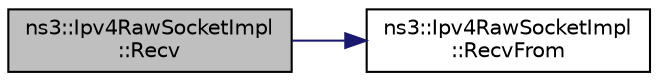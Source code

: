 digraph "ns3::Ipv4RawSocketImpl::Recv"
{
 // LATEX_PDF_SIZE
  edge [fontname="Helvetica",fontsize="10",labelfontname="Helvetica",labelfontsize="10"];
  node [fontname="Helvetica",fontsize="10",shape=record];
  rankdir="LR";
  Node1 [label="ns3::Ipv4RawSocketImpl\l::Recv",height=0.2,width=0.4,color="black", fillcolor="grey75", style="filled", fontcolor="black",tooltip="Read data from the socket."];
  Node1 -> Node2 [color="midnightblue",fontsize="10",style="solid",fontname="Helvetica"];
  Node2 [label="ns3::Ipv4RawSocketImpl\l::RecvFrom",height=0.2,width=0.4,color="black", fillcolor="white", style="filled",URL="$classns3_1_1_ipv4_raw_socket_impl.html#a4a004b1ebdcb92d83ee083cdd5543a56",tooltip="Read a single packet from the socket and retrieve the sender address."];
}
